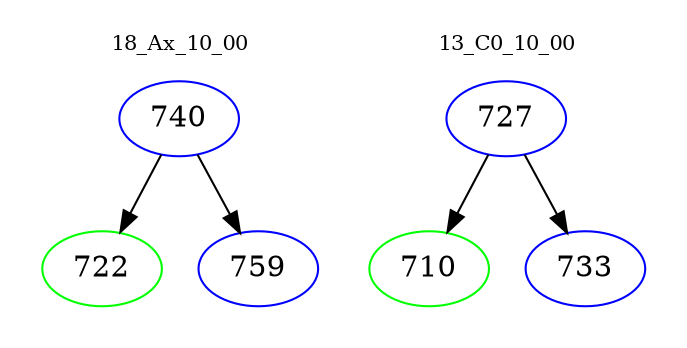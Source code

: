 digraph{
subgraph cluster_0 {
color = white
label = "18_Ax_10_00";
fontsize=10;
T0_740 [label="740", color="blue"]
T0_740 -> T0_722 [color="black"]
T0_722 [label="722", color="green"]
T0_740 -> T0_759 [color="black"]
T0_759 [label="759", color="blue"]
}
subgraph cluster_1 {
color = white
label = "13_C0_10_00";
fontsize=10;
T1_727 [label="727", color="blue"]
T1_727 -> T1_710 [color="black"]
T1_710 [label="710", color="green"]
T1_727 -> T1_733 [color="black"]
T1_733 [label="733", color="blue"]
}
}
